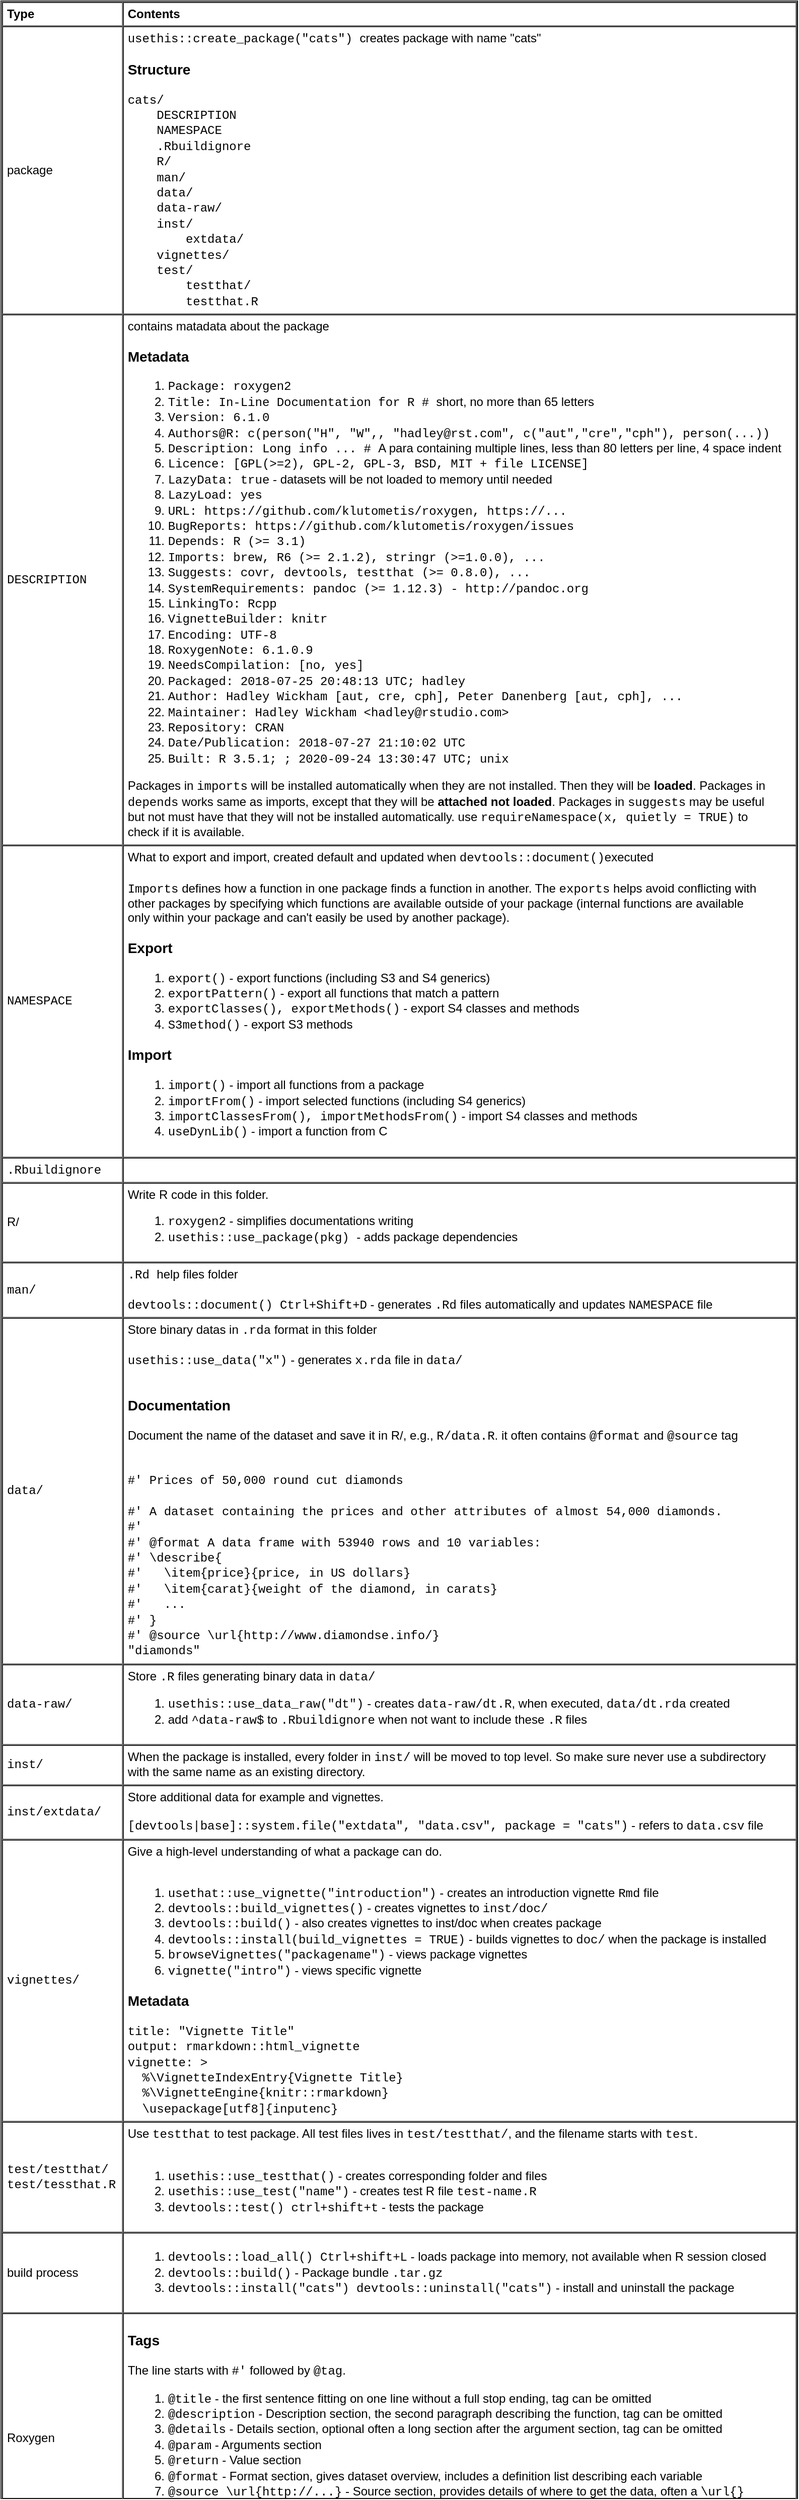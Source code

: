 <mxfile pages="5">
    <diagram id="9QImNMWZk1bcv_mXnH6E" name="Write-Package">
        <mxGraphModel dx="1210" dy="790" grid="0" gridSize="10" guides="1" tooltips="1" connect="1" arrows="1" fold="1" page="1" pageScale="1" pageWidth="827" pageHeight="1169" math="0" shadow="0">
            <root>
                <mxCell id="lQgNHgGrGewWendVLZnd-0"/>
                <mxCell id="lQgNHgGrGewWendVLZnd-1" parent="lQgNHgGrGewWendVLZnd-0"/>
                <mxCell id="3qcEMyLha4my2CrlZvu7-0" value="&lt;table cellpadding=&quot;4&quot; cellspacing=&quot;0&quot; border=&quot;1&quot; style=&quot;font-size: 1em ; width: 100% ; height: 100%&quot;&gt;&lt;tbody&gt;&lt;tr&gt;&lt;th&gt;Type&lt;/th&gt;&lt;th&gt;Contents&lt;/th&gt;&lt;/tr&gt;&lt;tr&gt;&lt;td&gt;package&lt;/td&gt;&lt;td&gt;&lt;font face=&quot;Courier New&quot;&gt;usethis::create_package(&quot;cats&quot;) &lt;/font&gt;creates package with name &quot;cats&quot;&lt;br&gt;&lt;h3&gt;Structure&lt;/h3&gt;&lt;font face=&quot;Courier New&quot;&gt;cats/&lt;/font&gt;&lt;br style=&quot;font-family: &amp;#34;courier new&amp;#34;&quot;&gt;&lt;span style=&quot;font-family: &amp;#34;courier new&amp;#34;&quot;&gt;&amp;nbsp; &amp;nbsp; DESCRIPTION&lt;/span&gt;&lt;br style=&quot;font-family: &amp;#34;courier new&amp;#34;&quot;&gt;&lt;span style=&quot;font-family: &amp;#34;courier new&amp;#34;&quot;&gt;&amp;nbsp; &amp;nbsp; NAMESPACE&lt;/span&gt;&lt;br style=&quot;font-family: &amp;#34;courier new&amp;#34;&quot;&gt;&lt;span style=&quot;font-family: &amp;#34;courier new&amp;#34;&quot;&gt;&amp;nbsp; &amp;nbsp; .Rbuildignore&lt;/span&gt;&lt;br style=&quot;font-family: &amp;#34;courier new&amp;#34;&quot;&gt;&lt;span style=&quot;font-family: &amp;#34;courier new&amp;#34;&quot;&gt;&amp;nbsp; &amp;nbsp; R/&lt;br&gt;&lt;/span&gt;&lt;span style=&quot;font-family: &amp;#34;courier new&amp;#34;&quot;&gt;&amp;nbsp; &amp;nbsp; man/&lt;/span&gt;&lt;font face=&quot;Courier New&quot;&gt;&lt;br&gt;&amp;nbsp; &amp;nbsp; data/&lt;br&gt;&amp;nbsp; &amp;nbsp; data-raw/&lt;br&gt;&amp;nbsp; &amp;nbsp; inst/&lt;br&gt;&amp;nbsp; &amp;nbsp; &amp;nbsp; &amp;nbsp; extdata/&lt;br&gt;&amp;nbsp; &amp;nbsp; vignettes/&lt;br&gt;&amp;nbsp; &amp;nbsp; test/&lt;br&gt;&amp;nbsp; &amp;nbsp; &amp;nbsp; &amp;nbsp; testthat/&lt;br&gt;&amp;nbsp; &amp;nbsp; &amp;nbsp; &amp;nbsp; testthat.R&lt;/font&gt;&lt;/td&gt;&lt;/tr&gt;&lt;tr&gt;&lt;td&gt;&lt;font face=&quot;Courier New&quot;&gt;DESCRIPTION&lt;/font&gt;&lt;/td&gt;&lt;td&gt;&lt;div&gt;&lt;span&gt;contains matadata about the package&lt;/span&gt;&lt;/div&gt;&lt;h3&gt;&lt;span&gt;Metadata&lt;/span&gt;&lt;/h3&gt;&lt;ol&gt;&lt;li&gt;&lt;font face=&quot;Courier New&quot;&gt;Package: roxygen2&lt;/font&gt;&lt;/li&gt;&lt;li&gt;&lt;font face=&quot;Courier New&quot;&gt;Title: In-Line Documentation for R # &lt;/font&gt;short, no more than 65 letters&lt;/li&gt;&lt;li&gt;&lt;font face=&quot;Courier New&quot;&gt;Version: 6.1.0&lt;/font&gt;&lt;/li&gt;&lt;li&gt;&lt;span style=&quot;font-size: 1em ; font-family: &amp;#34;courier new&amp;#34;&quot;&gt;Authors@R: c(person(&quot;H&quot;, &quot;W&quot;,, &quot;hadley@rst.com&quot;, c(&quot;aut&quot;,&quot;cre&quot;,&quot;cph&quot;), person(...))&lt;/span&gt;&lt;br&gt;&lt;/li&gt;&lt;li&gt;&lt;font face=&quot;Courier New&quot;&gt;Description: Long info ... # &lt;/font&gt;A para containing multiple lines, less than 80 letters per line, 4 space indent&lt;/li&gt;&lt;li&gt;&lt;font face=&quot;Courier New&quot;&gt;Licence: [GPL(&amp;gt;=2), GPL-2, GPL-3, BSD, MIT + file LICENSE]&lt;/font&gt;&lt;/li&gt;&lt;li&gt;&lt;font face=&quot;Courier New&quot;&gt;LazyData: true&lt;/font&gt; - datasets will be not loaded to memory until needed&lt;/li&gt;&lt;li&gt;&lt;span style=&quot;font-family: &amp;#34;courier new&amp;#34; ; font-size: 1em&quot;&gt;LazyLoad: yes&lt;/span&gt;&lt;br&gt;&lt;/li&gt;&lt;li&gt;&lt;font face=&quot;Courier New&quot;&gt;URL:&amp;nbsp;https://github.com/klutometis/roxygen, https://...&lt;/font&gt;&lt;/li&gt;&lt;li&gt;&lt;font face=&quot;Courier New&quot;&gt;BugReports:&amp;nbsp;https://github.com/klutometis/roxygen/issues&lt;/font&gt;&lt;/li&gt;&lt;li&gt;&lt;font face=&quot;Courier New&quot;&gt;Depends: R (&amp;gt;= 3.1)&lt;/font&gt;&lt;/li&gt;&lt;li&gt;&lt;font face=&quot;Courier New&quot;&gt;Imports: brew, R6 (&amp;gt;= 2.1.2), stringr (&amp;gt;=1.0.0), ...&lt;/font&gt;&lt;/li&gt;&lt;li&gt;&lt;font face=&quot;Courier New&quot;&gt;Suggests: covr, devtools, testthat (&amp;gt;= 0.8.0), ...&lt;/font&gt;&lt;/li&gt;&lt;li&gt;&lt;font face=&quot;Courier New&quot;&gt;SystemRequirements: pandoc (&amp;gt;= 1.12.3) - http://pandoc.org&lt;/font&gt;&lt;/li&gt;&lt;li&gt;&lt;font face=&quot;Courier New&quot;&gt;LinkingTo: Rcpp&lt;/font&gt;&lt;/li&gt;&lt;li&gt;&lt;font face=&quot;Courier New&quot;&gt;VignetteBuilder: knitr&lt;/font&gt;&lt;/li&gt;&lt;li&gt;&lt;font face=&quot;Courier New&quot;&gt;Encoding: UTF-8&lt;/font&gt;&lt;/li&gt;&lt;li&gt;&lt;font face=&quot;Courier New&quot;&gt;RoxygenNote: 6.1.0.9&lt;br&gt;&lt;/font&gt;&lt;/li&gt;&lt;li&gt;&lt;font face=&quot;Courier New&quot;&gt;NeedsCompilation: [no, yes]&lt;/font&gt;&lt;/li&gt;&lt;li&gt;&lt;font face=&quot;Courier New&quot;&gt;Packaged: 2018-07-25 20:48:13 UTC; hadley&lt;br&gt;&lt;/font&gt;&lt;/li&gt;&lt;li&gt;&lt;font face=&quot;Courier New&quot;&gt;Author: Hadley Wickham [aut, cre, cph], Peter Danenberg [aut, cph], ...&lt;/font&gt;&lt;/li&gt;&lt;li&gt;&lt;font face=&quot;Courier New&quot;&gt;Maintainer: Hadley Wickham &amp;lt;hadley@rstudio.com&amp;gt;&lt;/font&gt;&lt;/li&gt;&lt;li&gt;&lt;font face=&quot;Courier New&quot;&gt;Repository: CRAN&lt;/font&gt;&lt;/li&gt;&lt;li&gt;&lt;font face=&quot;Courier New&quot;&gt;Date/Publication: 2018-07-27 21:10:02 UTC&lt;/font&gt;&lt;/li&gt;&lt;li&gt;&lt;font face=&quot;Courier New&quot;&gt;Built: R 3.5.1; ; 2020-09-24 13:30:47 UTC; unix&lt;/font&gt;&lt;/li&gt;&lt;/ol&gt;&lt;div&gt;Packages in &lt;font face=&quot;Courier New&quot;&gt;imports&lt;/font&gt; will be installed automatically when they are not installed. Then they will be &lt;b&gt;loaded&lt;/b&gt;.&amp;nbsp;&lt;span style=&quot;font-size: 1em&quot;&gt;Packages in&lt;/span&gt;&lt;span style=&quot;font-size: 1em&quot;&gt;&amp;nbsp;&lt;/span&gt;&lt;/div&gt;&lt;div&gt;&lt;font face=&quot;Courier New&quot; style=&quot;font-size: 1em&quot;&gt;depends&lt;/font&gt;&lt;span style=&quot;font-size: 1em&quot;&gt;&amp;nbsp;works same as imports, except that they will be &lt;b&gt;attached&lt;/b&gt; &lt;b&gt;not loaded&lt;/b&gt;. Packages in &lt;font face=&quot;Courier New&quot;&gt;suggests&lt;/font&gt;&lt;/span&gt;&amp;nbsp;may be useful&amp;nbsp;&lt;/div&gt;&lt;div&gt;but not must have that they will not be installed automatically. use &lt;font face=&quot;Courier New&quot;&gt;requireNamespace(x, quietly = TRUE)&lt;/font&gt;&amp;nbsp;to&lt;/div&gt;&lt;div&gt;check if it is available.&lt;/div&gt;&lt;/td&gt;&lt;/tr&gt;&lt;tr&gt;&lt;td&gt;&lt;font face=&quot;Courier New&quot;&gt;NAMESPACE&lt;/font&gt;&lt;/td&gt;&lt;td&gt;What to export and import, created default and updated when&amp;nbsp;&lt;span style=&quot;font-family: &amp;#34;courier new&amp;#34;&quot;&gt;devtools::document()&lt;/span&gt;&lt;span&gt;executed&lt;/span&gt;&lt;br&gt;&lt;font face=&quot;Courier New&quot;&gt;&lt;br&gt;Imports&lt;/font&gt; defines how a function in one package finds a function in another. The &lt;font face=&quot;Courier New&quot;&gt;exports&lt;/font&gt; helps avoid conflicting with&lt;br&gt;other packages by specifying which functions are available outside of your package (internal functions are available &lt;br&gt;only within your package and can't easily be used by another package).&lt;br&gt;&lt;h3&gt;Export&lt;/h3&gt;&lt;ol&gt;&lt;li&gt;&lt;font face=&quot;Courier New&quot; style=&quot;font-family: &amp;#34;courier new&amp;#34;&quot;&gt;export()&lt;/font&gt; - export functions (including S3 and S4 generics)&lt;/li&gt;&lt;li&gt;&lt;font face=&quot;Courier New&quot; style=&quot;font-family: &amp;#34;courier new&amp;#34;&quot;&gt;exportPattern()&lt;/font&gt;&amp;nbsp;- export all functions that match a pattern&lt;/li&gt;&lt;li&gt;&lt;font face=&quot;Courier New&quot; style=&quot;font-family: &amp;#34;courier new&amp;#34;&quot;&gt;exportClasses(), exportMethods()&lt;/font&gt; - export S4 classes and methods&lt;/li&gt;&lt;li&gt;&lt;font face=&quot;Courier New&quot; style=&quot;font-family: &amp;#34;courier new&amp;#34;&quot;&gt;S3method()&lt;/font&gt; - export S3 methods&lt;/li&gt;&lt;/ol&gt;&lt;h3&gt;Import&lt;/h3&gt;&lt;ol&gt;&lt;li&gt;&lt;font face=&quot;Courier New&quot; style=&quot;font-family: &amp;#34;courier new&amp;#34;&quot;&gt;import()&lt;/font&gt; - import all functions from a package&lt;/li&gt;&lt;li&gt;&lt;font face=&quot;Courier New&quot; style=&quot;font-size: 1em&quot;&gt;importFrom()&lt;/font&gt;&lt;span style=&quot;font-size: 1em ; font-family: &amp;#34;helvetica&amp;#34;&quot;&gt; - import selected functions (including S4 generics)&lt;/span&gt;&lt;/li&gt;&lt;li&gt;&lt;font face=&quot;Courier New&quot; style=&quot;font-size: 1em&quot;&gt;importClassesFrom(), importMethodsFrom()&lt;/font&gt;&lt;span style=&quot;font-size: 1em ; font-family: &amp;#34;helvetica&amp;#34;&quot;&gt; - import S4 classes and methods&lt;/span&gt;&lt;/li&gt;&lt;li&gt;&lt;font face=&quot;Courier New&quot; style=&quot;font-size: 1em&quot;&gt;useDynLib()&lt;/font&gt;&lt;span style=&quot;font-size: 1em ; font-family: &amp;#34;helvetica&amp;#34;&quot;&gt; - import a function from C&lt;/span&gt;&lt;/li&gt;&lt;/ol&gt;&lt;/td&gt;&lt;/tr&gt;&lt;tr&gt;&lt;td&gt;&lt;font face=&quot;Courier New&quot;&gt;.Rbuildignore&lt;br&gt;&lt;/font&gt;&lt;/td&gt;&lt;td&gt;&lt;br&gt;&lt;/td&gt;&lt;/tr&gt;&lt;tr&gt;&lt;td&gt;R/&lt;/td&gt;&lt;td&gt;Write R code in this folder.&lt;br&gt;&lt;ol&gt;&lt;li&gt;&lt;span style=&quot;font-family: &amp;#34;courier new&amp;#34;&quot;&gt;roxygen2&lt;/span&gt;&amp;nbsp;- simplifies documentations writing&lt;/li&gt;&lt;li&gt;&lt;span style=&quot;font-family: &amp;#34;courier new&amp;#34;&quot;&gt;usethis::use_package(pkg) &lt;/span&gt;-&amp;nbsp;adds&amp;nbsp;package dependencies&lt;/li&gt;&lt;/ol&gt;&lt;/td&gt;&lt;/tr&gt;&lt;tr&gt;&lt;td&gt;&lt;font face=&quot;Courier New&quot;&gt;man/&lt;/font&gt;&lt;/td&gt;&lt;td&gt;&lt;font face=&quot;Courier New&quot; style=&quot;text-align: center&quot;&gt;.Rd&amp;nbsp;&lt;/font&gt;&lt;font style=&quot;text-align: center&quot;&gt;help&amp;nbsp;&lt;/font&gt;&lt;font style=&quot;text-align: center&quot;&gt;files folder&lt;br&gt;&lt;/font&gt;&lt;br&gt;&lt;span style=&quot;font-family: &amp;#34;courier new&amp;#34;&quot;&gt;devtools::document() Ctrl+Shift+D&lt;/span&gt; - generates &lt;font face=&quot;Courier New&quot;&gt;.Rd&lt;/font&gt; files automatically and updates &lt;font face=&quot;Courier New&quot;&gt;NAMESPACE&lt;/font&gt; file&lt;br&gt;&lt;/td&gt;&lt;/tr&gt;&lt;tr&gt;&lt;td&gt;&lt;font face=&quot;Courier New&quot;&gt;data/&lt;/font&gt;&lt;/td&gt;&lt;td&gt;Store binary datas in&amp;nbsp;&lt;font face=&quot;Courier New&quot;&gt;.rda&lt;/font&gt;&amp;nbsp;format in this folder&lt;br&gt;&lt;br&gt;&lt;font face=&quot;Courier New&quot;&gt;usethis::use_data(&quot;x&quot;)&lt;/font&gt; - generates &lt;font face=&quot;Courier New&quot;&gt;x.rda&lt;/font&gt; file in &lt;font face=&quot;Courier New&quot;&gt;data/&lt;br&gt;&lt;/font&gt;&lt;br&gt;&lt;h3&gt;Documentation&lt;/h3&gt;&lt;div&gt;Document the name of the dataset and save it in R/, e.g., &lt;font face=&quot;Courier New&quot;&gt;R/data.R&lt;/font&gt;. it often contains &lt;font face=&quot;Courier New&quot;&gt;@format&lt;/font&gt; and &lt;font face=&quot;Courier New&quot;&gt;@source&lt;/font&gt; tag&lt;/div&gt;&lt;div&gt;&lt;br&gt;&lt;/div&gt;&lt;div&gt;&lt;br&gt;&lt;/div&gt;&lt;div&gt;&lt;font face=&quot;Courier New&quot;&gt;#' Prices of 50,000 round cut diamonds&lt;/font&gt;&lt;/div&gt;&lt;div&gt;&lt;font face=&quot;Courier New&quot;&gt;&lt;br&gt;&lt;/font&gt;&lt;/div&gt;&lt;div&gt;&lt;font face=&quot;Courier New&quot;&gt;#' A dataset containing the prices and other attributes of almost 54,000 diamonds.&lt;/font&gt;&lt;/div&gt;&lt;div&gt;&lt;font face=&quot;Courier New&quot;&gt;#'&lt;/font&gt;&lt;/div&gt;&lt;div&gt;&lt;font face=&quot;Courier New&quot;&gt;#' @format A data frame with 53940 rows and 10 variables:&lt;/font&gt;&lt;/div&gt;&lt;div&gt;&lt;font face=&quot;Courier New&quot;&gt;#' \describe{&lt;/font&gt;&lt;/div&gt;&lt;div&gt;&lt;font face=&quot;Courier New&quot;&gt;#'&amp;nbsp; &amp;nbsp;\item{price}{price, in US dollars}&lt;/font&gt;&lt;/div&gt;&lt;div&gt;&lt;font face=&quot;Courier New&quot;&gt;#'&amp;nbsp; &amp;nbsp;\item{carat}{weight of the diamond, in carats}&lt;/font&gt;&lt;/div&gt;&lt;div&gt;&lt;font face=&quot;Courier New&quot;&gt;#'&amp;nbsp; &amp;nbsp;...&lt;/font&gt;&lt;/div&gt;&lt;div&gt;&lt;font face=&quot;Courier New&quot;&gt;#' }&lt;/font&gt;&lt;/div&gt;&lt;div&gt;&lt;font face=&quot;Courier New&quot;&gt;#' @source \url{http://www.diamondse.info/}&lt;br&gt;&lt;/font&gt;&lt;/div&gt;&lt;div&gt;&lt;font face=&quot;Courier New&quot;&gt;&quot;&lt;/font&gt;&lt;span style=&quot;font-family: &amp;#34;courier new&amp;#34;&quot;&gt;diamonds&lt;/span&gt;&lt;font face=&quot;Courier New&quot;&gt;&quot;&lt;/font&gt;&lt;/div&gt;&lt;/td&gt;&lt;/tr&gt;&lt;tr&gt;&lt;td&gt;&lt;font face=&quot;Courier New&quot;&gt;data-raw/&lt;/font&gt;&lt;/td&gt;&lt;td&gt;Store&amp;nbsp;&lt;font face=&quot;Courier New&quot;&gt;.R&lt;/font&gt;&amp;nbsp;files generating binary data in&amp;nbsp;&lt;font face=&quot;Courier New&quot;&gt;data/&lt;/font&gt;&lt;br&gt;&lt;ol&gt;&lt;li&gt;&lt;font face=&quot;Courier New&quot;&gt;usethis::use_data_raw(&quot;dt&quot;)&lt;/font&gt;&amp;nbsp;- creates&amp;nbsp;&lt;font face=&quot;Courier New&quot;&gt;data-raw/dt.R&lt;/font&gt;,&amp;nbsp;when executed,&amp;nbsp;&lt;font face=&quot;Courier New&quot;&gt;data/dt.rda&lt;/font&gt;&amp;nbsp;created&lt;/li&gt;&lt;li&gt;add&amp;nbsp;&lt;font face=&quot;Courier New&quot;&gt;^data-raw$&lt;/font&gt;&amp;nbsp;to&amp;nbsp;&lt;font face=&quot;Courier New&quot;&gt;.Rbuildignore&lt;/font&gt;&amp;nbsp;when not want to include these&amp;nbsp;&lt;font face=&quot;Courier New&quot;&gt;.R&lt;/font&gt;&amp;nbsp;files&lt;/li&gt;&lt;/ol&gt;&lt;/td&gt;&lt;/tr&gt;&lt;tr&gt;&lt;td&gt;&lt;font face=&quot;Courier New&quot;&gt;inst/&lt;/font&gt;&lt;/td&gt;&lt;td&gt;When the package is installed, every folder in &lt;font face=&quot;Courier New&quot;&gt;inst/&lt;/font&gt; will be moved to top level. So make sure never use a subdirectory&lt;br&gt;with the&amp;nbsp;same name as an existing directory.&lt;/td&gt;&lt;/tr&gt;&lt;tr&gt;&lt;td&gt;&lt;font face=&quot;Courier New&quot;&gt;inst/extdata/&lt;/font&gt;&lt;/td&gt;&lt;td&gt;Store additional data for example and vignettes.&lt;br&gt;&lt;br&gt;&lt;font face=&quot;Courier New&quot;&gt;[devtools|base]::system.file(&quot;extdata&quot;, &quot;data.csv&quot;, package = &quot;cats&quot;)&lt;/font&gt; - refers to&amp;nbsp;&lt;font face=&quot;Courier New&quot;&gt;data.csv&lt;/font&gt; file&lt;br&gt;&lt;/td&gt;&lt;/tr&gt;&lt;tr&gt;&lt;td&gt;&lt;span style=&quot;font-family: &amp;#34;courier new&amp;#34;&quot;&gt;vignettes/&lt;/span&gt;&lt;br&gt;&lt;/td&gt;&lt;td&gt;Give a high-level understanding of what a package can do.&lt;br&gt;&lt;br&gt;&lt;ol&gt;&lt;li&gt;&lt;font face=&quot;Courier New&quot;&gt;usethat::use_vignette(&quot;introduction&quot;)&lt;/font&gt; - creates an introduction vignette &lt;font face=&quot;Courier New&quot;&gt;Rmd&lt;/font&gt; file&lt;/li&gt;&lt;li&gt;&lt;font face=&quot;Courier New&quot;&gt;devtools::build_vignettes()&lt;/font&gt; - creates vignettes to &lt;font face=&quot;Courier New&quot;&gt;inst/doc/&lt;/font&gt;&lt;/li&gt;&lt;li&gt;&lt;font face=&quot;Courier New&quot;&gt;devtools::build()&lt;/font&gt; - also creates vignettes to inst/doc when creates package&lt;/li&gt;&lt;li&gt;&lt;font face=&quot;Courier New&quot;&gt;devtools::install(build_vignettes = TRUE)&lt;/font&gt; - builds vignettes to &lt;font face=&quot;Courier New&quot;&gt;doc/&lt;/font&gt; when the package is installed&lt;/li&gt;&lt;li&gt;&lt;font face=&quot;Courier New&quot;&gt;browseVignettes(&quot;packagename&quot;)&lt;/font&gt; - views package vignettes&lt;/li&gt;&lt;li&gt;&lt;font face=&quot;Courier New&quot;&gt;vignette(&quot;intro&quot;)&lt;/font&gt; - views specific vignette&lt;/li&gt;&lt;/ol&gt;&lt;h3&gt;Metadata&lt;/h3&gt;&lt;font face=&quot;Courier New&quot;&gt;title: &quot;Vignette Title&quot;&lt;br&gt;output: rmarkdown::html_vignette &lt;br&gt;vignette: &amp;gt;&lt;br&gt;&amp;nbsp; %\VignetteIndexEntry{Vignette Title}&lt;br&gt;&amp;nbsp; %\VignetteEngine{knitr::rmarkdown}&lt;br&gt;&amp;nbsp; \usepackage[utf8]{inputenc}&lt;/font&gt;&lt;br&gt;&lt;/td&gt;&lt;/tr&gt;&lt;tr&gt;&lt;td&gt;&lt;font face=&quot;Courier New&quot;&gt;test/testthat/&lt;br&gt;test/tessthat.R&lt;/font&gt;&lt;/td&gt;&lt;td&gt;Use &lt;font face=&quot;Courier New&quot;&gt;testthat&lt;/font&gt; to test package. All test files lives in &lt;font face=&quot;Courier New&quot;&gt;test/testthat/&lt;/font&gt;, and the filename starts with &lt;font face=&quot;Courier New&quot;&gt;test&lt;/font&gt;.&lt;br&gt;&lt;br&gt;&lt;ol&gt;&lt;li&gt;&lt;font face=&quot;Courier New&quot;&gt;usethis::use_testthat()&lt;/font&gt; - creates corresponding folder and files&lt;/li&gt;&lt;li&gt;&lt;font face=&quot;Courier New&quot;&gt;usethis::use_test(&quot;name&quot;)&lt;/font&gt; - creates test R file &lt;font face=&quot;Courier New&quot;&gt;test-name.R&lt;/font&gt;&lt;/li&gt;&lt;li&gt;&lt;font face=&quot;Courier New&quot;&gt;devtools::test() ctrl+shift+t&lt;/font&gt; - tests the package&lt;/li&gt;&lt;/ol&gt;&lt;/td&gt;&lt;/tr&gt;&lt;tr&gt;&lt;td&gt;build process&lt;/td&gt;&lt;td&gt;&lt;ol&gt;&lt;li&gt;&lt;font face=&quot;Courier New&quot; style=&quot;text-align: center&quot;&gt;devtools::load_all() Ctrl+shift+L&lt;/font&gt;&lt;font style=&quot;text-align: center&quot;&gt; - loads p&lt;/font&gt;ackage into memory, not available when R session closed&lt;/li&gt;&lt;li&gt;&lt;font face=&quot;Courier New&quot; style=&quot;text-align: center&quot;&gt;devtools::build()&lt;/font&gt;&lt;font style=&quot;text-align: center&quot;&gt; -&amp;nbsp;&lt;/font&gt;Package bundle&amp;nbsp;&lt;font face=&quot;Courier New&quot; style=&quot;text-align: center&quot;&gt;.tar.gz&lt;/font&gt;&lt;/li&gt;&lt;li&gt;&lt;font face=&quot;Courier New&quot; style=&quot;text-align: center&quot;&gt;devtools::install(&quot;cats&quot;) devtools::uninstall(&quot;cats&quot;)&lt;/font&gt;&lt;font style=&quot;text-align: center&quot;&gt; - install and uninstall the package&lt;/font&gt;&lt;/li&gt;&lt;/ol&gt;&lt;/td&gt;&lt;/tr&gt;&lt;tr&gt;&lt;td&gt;Roxygen&lt;/td&gt;&lt;td&gt;&lt;h3&gt;Tags&lt;/h3&gt;&lt;div&gt;The line starts with &lt;font face=&quot;Courier New&quot;&gt;#'&lt;/font&gt; followed by &lt;font face=&quot;Courier New&quot;&gt;@tag&lt;/font&gt;.&lt;/div&gt;&lt;ol&gt;&lt;li&gt;&lt;font face=&quot;Courier New&quot;&gt;@title&lt;/font&gt; - the first sentence fitting on one line without a full stop ending, tag can be omitted&lt;/li&gt;&lt;li&gt;&lt;font face=&quot;Courier New&quot;&gt;@description&lt;/font&gt; - Description section, the second paragraph describing the function, tag can be omitted&lt;/li&gt;&lt;li&gt;&lt;font face=&quot;Courier New&quot;&gt;@details&lt;/font&gt; - Details section, optional often a long section after the argument section, tag can be omitted&lt;/li&gt;&lt;li&gt;&lt;font face=&quot;Courier New&quot;&gt;@param&lt;/font&gt; - Arguments section&lt;/li&gt;&lt;li&gt;&lt;font face=&quot;Courier New&quot;&gt;@return&lt;/font&gt; - Value section&lt;/li&gt;&lt;li&gt;&lt;font face=&quot;Courier New&quot;&gt;@format&lt;/font&gt; - Format section, gives dataset overview, includes a definition list describing each variable&lt;/li&gt;&lt;li&gt;&lt;font face=&quot;Courier New&quot;&gt;@source \url{http://...}&lt;/font&gt; - Source section,&amp;nbsp;provides details of where to get the data, often a &lt;font face=&quot;Courier New&quot;&gt;\url{}&lt;/font&gt;&lt;/li&gt;&lt;li&gt;&lt;font face=&quot;Courier New&quot;&gt;@importFrom brio readLines writeLines&lt;br&gt;&lt;/font&gt;&lt;/li&gt;&lt;li&gt;&lt;font face=&quot;Courier New&quot;&gt;@examples&lt;/font&gt;&lt;/li&gt;&lt;li&gt;&lt;font face=&quot;Courier New&quot;&gt;@export&lt;/font&gt; - update&amp;nbsp;&lt;font face=&quot;Courier New&quot;&gt;NAMESPACE&lt;/font&gt; file&lt;/li&gt;&lt;/ol&gt;&lt;/td&gt;&lt;/tr&gt;&lt;/tbody&gt;&lt;/table&gt; " style="verticalAlign=top;align=left;overflow=fill;fontSize=12;fontFamily=Helvetica;html=1" parent="lQgNHgGrGewWendVLZnd-1" vertex="1">
                    <mxGeometry x="11" y="8" width="791" height="2479" as="geometry"/>
                </mxCell>
                <mxCell id="rgyHpt2T70JYm0VFmEKd-1" value="" style="edgeStyle=orthogonalEdgeStyle;rounded=0;orthogonalLoop=1;jettySize=auto;html=1;" parent="lQgNHgGrGewWendVLZnd-1" edge="1">
                    <mxGeometry relative="1" as="geometry">
                        <mxPoint x="176.5" y="314" as="sourcePoint"/>
                    </mxGeometry>
                </mxCell>
                <mxCell id="Dkxw5LJxAjpuDGVzjxI7-1" value="" style="edgeStyle=orthogonalEdgeStyle;rounded=0;orthogonalLoop=1;jettySize=auto;html=1;" parent="lQgNHgGrGewWendVLZnd-1" edge="1">
                    <mxGeometry relative="1" as="geometry">
                        <mxPoint x="176.5" y="399" as="sourcePoint"/>
                    </mxGeometry>
                </mxCell>
                <mxCell id="anJ-lGI2h2znFpqZDuKq-13" value="" style="edgeStyle=orthogonalEdgeStyle;rounded=0;orthogonalLoop=1;jettySize=auto;html=1;curved=1;entryX=0;entryY=0.5;entryDx=0;entryDy=0;exitX=1;exitY=0.5;exitDx=0;exitDy=0;" parent="lQgNHgGrGewWendVLZnd-1" edge="1">
                    <mxGeometry relative="1" as="geometry">
                        <mxPoint x="577" y="165" as="sourcePoint"/>
                    </mxGeometry>
                </mxCell>
            </root>
        </mxGraphModel>
    </diagram>
    <diagram id="85oTd-9OAQ14X6jp3VWs" name="mlr3">
        <mxGraphModel dx="1210" dy="790" grid="0" gridSize="10" guides="1" tooltips="1" connect="1" arrows="1" fold="1" page="1" pageScale="1" pageWidth="827" pageHeight="1169" math="0" shadow="0">
            <root>
                <mxCell id="S7HSzU4nviUU97glNN03-0"/>
                <mxCell id="S7HSzU4nviUU97glNN03-1" parent="S7HSzU4nviUU97glNN03-0"/>
                <mxCell id="S7HSzU4nviUU97glNN03-12" value="&lt;table cellpadding=&quot;12&quot; cellspacing=&quot;0&quot; border=&quot;1&quot; style=&quot;font-size: 1em ; width: 100% ; height: 100%&quot;&gt;&lt;tbody&gt;&lt;tr&gt;&lt;th&gt;Type&lt;/th&gt;&lt;th&gt;Content&lt;/th&gt;&lt;/tr&gt;&lt;tr&gt;&lt;td&gt;Machine Learning&lt;/td&gt;&lt;td&gt;&lt;h3&gt;Supervised&lt;/h3&gt;&lt;ol&gt;&lt;li&gt;Regression&lt;/li&gt;&lt;li&gt;Classification&lt;/li&gt;&lt;li&gt;Survival Analysis&lt;/li&gt;&lt;/ol&gt;&lt;h3&gt;Unsupervised&lt;/h3&gt;&lt;div&gt;&lt;h3&gt;Common Algorithms&lt;/h3&gt;&lt;ol&gt;&lt;li&gt;(penalized) linear and logistic regression&lt;/li&gt;&lt;li&gt;K-Nearest Neighbors Regression and Classification&lt;/li&gt;&lt;li&gt;&lt;span style=&quot;font-size: 1em&quot;&gt;Linear and Quadratic Discriminant Analysis&lt;/span&gt;&lt;br&gt;&lt;/li&gt;&lt;li&gt;Naive Bayes&lt;/li&gt;&lt;li&gt;Regression and Classification Trees&lt;/li&gt;&lt;li&gt;Random Regression Forests and Random Classification Forests&lt;/li&gt;&lt;li&gt;Support-Vector Machines&lt;/li&gt;&lt;li&gt;Gradient Boosting&lt;/li&gt;&lt;/ol&gt;&lt;/div&gt;&lt;/td&gt;&lt;/tr&gt;&lt;tr&gt;&lt;td&gt;&lt;span style=&quot;font-size: 1em&quot;&gt;Steps&lt;/span&gt;&lt;br&gt;&lt;/td&gt;&lt;td&gt;&lt;ol&gt;&lt;li&gt;Preprocessing&lt;/li&gt;&lt;li&gt;Task&lt;/li&gt;&lt;li&gt;Learner&lt;/li&gt;&lt;li&gt;Train-Test-Evaluation (Model, Prediction, Measure)&lt;/li&gt;&lt;li&gt;Hyperparameter Tuning&lt;/li&gt;&lt;li&gt;Feature selection (Filtering&lt;/li&gt;&lt;li&gt;Ensemble&lt;/li&gt;&lt;li&gt;Resamping&lt;/li&gt;&lt;li&gt;Banchmarking&lt;/li&gt;&lt;li&gt;Pipelines&lt;/li&gt;&lt;li&gt;Visualization&lt;/li&gt;&lt;li&gt;Parallelization&lt;/li&gt;&lt;/ol&gt;&lt;/td&gt;&lt;/tr&gt;&lt;tr&gt;&lt;td&gt;Tasks&lt;/td&gt;&lt;td&gt;&lt;p&gt;Tasks are objects that contain the data and additional meta-data for a machine learning problem.&lt;/p&gt;&lt;p&gt;Predefined Tasks&lt;/p&gt;&lt;p&gt;&lt;/p&gt;&lt;ol&gt;&lt;li&gt;&lt;font face=&quot;Courier New&quot;&gt;mlr3::mlr_tasks()&lt;/font&gt;&lt;/li&gt;&lt;li&gt;&lt;font face=&quot;Courier New&quot;&gt;mlr3::tsk()&lt;/font&gt;&lt;/li&gt;&lt;/ol&gt;&lt;p&gt;&lt;/p&gt;&lt;h3&gt;Supervised&lt;/h3&gt;&lt;ol&gt;&lt;li&gt;&lt;font face=&quot;Courier New&quot;&gt;mlr3::TaskClassif()&lt;/font&gt;&lt;/li&gt;&lt;li&gt;&lt;font face=&quot;Courier New&quot;&gt;mlr3::TaskRegr()&lt;/font&gt;&lt;/li&gt;&lt;li&gt;&lt;font face=&quot;Courier New&quot;&gt;mlr3::TaskSurv()&lt;/font&gt;&lt;/li&gt;&lt;li&gt;&lt;font face=&quot;Courier New&quot;&gt;mlr3::TaskOrdinal()&lt;/font&gt;&lt;/li&gt;&lt;/ol&gt;&lt;/td&gt;&lt;/tr&gt;&lt;tr&gt;&lt;td&gt;Learner&lt;/td&gt;&lt;td&gt;A unified interface to many machine learning algorithms in R.&lt;h3&gt;Predefined Learners&lt;/h3&gt;&lt;div&gt;&lt;ol&gt;&lt;li&gt;&lt;font face=&quot;Courier New&quot;&gt;mlr3:mlr_learners&lt;/font&gt;&lt;/li&gt;&lt;/ol&gt;&lt;h3&gt;Learner&lt;/h3&gt;&lt;/div&gt;&lt;div&gt;&lt;ol&gt;&lt;li&gt;&lt;font face=&quot;Courier New&quot;&gt;mlr3::lrn()&lt;/font&gt;&lt;/li&gt;&lt;/ol&gt;&lt;/div&gt;&lt;/td&gt;&lt;/tr&gt;&lt;tr&gt;&lt;td&gt;Hyperparameters&lt;br&gt;&lt;/td&gt;&lt;td&gt;&lt;ol&gt;&lt;li&gt;&lt;font face=&quot;Courier New&quot;&gt;learner$param_set&lt;/font&gt;&amp;nbsp;- hyperparameter sets&lt;/li&gt;&lt;li&gt;&lt;font face=&quot;Courier New&quot;&gt;learner$param_set$values &amp;lt;-&amp;nbsp; ...&lt;/font&gt;&amp;nbsp;- gets or overwrites hyperparameter values&lt;/li&gt;&lt;li&gt;&lt;font face=&quot;Courier New&quot;&gt;learner$param_set$values &amp;lt;- mlrmisc::insert_named(...)&lt;/font&gt;&amp;nbsp;- updates hyperparameters&lt;/li&gt;&lt;/ol&gt;&lt;/td&gt;&lt;/tr&gt;&lt;tr&gt;&lt;td&gt;Train-Test-Evaluation&lt;br&gt;&lt;/td&gt;&lt;td&gt;&lt;h3&gt;Train and Test Set&lt;/h3&gt;&lt;font face=&quot;Courier New&quot;&gt;train_set &amp;lt;- sample(task$nrow, 0.8 * task$nrow)&lt;/font&gt;&lt;br&gt;&lt;font face=&quot;Courier New&quot;&gt;test_set &amp;lt;- setdiff(seq_len(task$nrow), train_set)&lt;/font&gt;&lt;br&gt;&lt;h3&gt;Prediction Type&lt;/h3&gt;&lt;div&gt;&lt;font face=&quot;Courier New&quot;&gt;learner$predict_type &amp;lt;- [&quot;response&quot;&amp;lt;d&amp;gt;, &quot;prob&quot;]&amp;nbsp;&lt;/font&gt;&lt;/div&gt;&lt;h3&gt;Training&lt;/h3&gt;&lt;div&gt;&lt;font face=&quot;Courier New&quot;&gt;learn$train(task, row_ids = train_set)&lt;/font&gt;&lt;/div&gt;&lt;h3&gt;Prediction&lt;/h3&gt;&lt;div&gt;&lt;font face=&quot;Courier New&quot;&gt;prediction &amp;lt;- learn$predict(task, row_ids = test-set)&lt;/font&gt;&lt;/div&gt;&lt;div&gt;&lt;font face=&quot;Courier New&quot;&gt;prediction$response&lt;/font&gt;&lt;/div&gt;&lt;div&gt;&lt;font face=&quot;Courier New&quot;&gt;prediction$truth&lt;/font&gt;&lt;/div&gt;&lt;div&gt;&lt;font face=&quot;Courier New&quot;&gt;prediction$prob&lt;/font&gt;&lt;/div&gt;&lt;div&gt;&lt;font face=&quot;Courier New&quot;&gt;prediction$confusion&lt;/font&gt;&lt;/div&gt;&lt;h3&gt;Plotting&lt;/h3&gt;&lt;div&gt;&lt;font face=&quot;Courier New&quot;&gt;mlr3viz::autoplot(prediction)&lt;/font&gt;&lt;/div&gt;&lt;div&gt;&lt;span style=&quot;font-family: &amp;#34;courier new&amp;#34;&quot;&gt;# &lt;/span&gt;roc need&amp;nbsp;&lt;span style=&quot;font-size: 1em&quot;&gt;precrec package and set&amp;nbsp;&lt;font face=&quot;Courier New&quot;&gt;predict_type = &quot;prob&quot;&lt;/font&gt;&lt;/span&gt;&lt;font face=&quot;Courier New&quot;&gt;&lt;br&gt;&lt;/font&gt;&lt;/div&gt;&lt;div&gt;&lt;span style=&quot;font-family: &amp;#34;courier new&amp;#34;&quot;&gt;mlr3viz::autoplot(prediction, type = &quot;roc&quot;)&lt;/span&gt;&lt;font face=&quot;Courier New&quot;&gt;&lt;br&gt;&lt;/font&gt;&lt;/div&gt;&lt;/td&gt;&lt;/tr&gt;&lt;tr&gt;&lt;td&gt;Measure&lt;/td&gt;&lt;td&gt;Peformance assessment.&lt;br&gt;&lt;h3&gt;Predefined Measures&lt;/h3&gt;&lt;div&gt;&lt;font face=&quot;Courier New&quot;&gt;mlr3::mlr_measures&lt;/font&gt;&lt;/div&gt;&lt;div&gt;&lt;font face=&quot;Courier New&quot;&gt;mlr3::msr()&lt;/font&gt;&lt;/div&gt;&lt;h3&gt;Measures&lt;/h3&gt;&lt;div&gt;&lt;ol&gt;&lt;li&gt;&lt;font face=&quot;Courier New&quot;&gt;classif.acc&lt;/font&gt; - classification accuracy&lt;/li&gt;&lt;li&gt;&lt;font face=&quot;Courier New&quot;&gt;classif.ce&lt;/font&gt; - classification error&lt;/li&gt;&lt;li&gt;classif.auc - area under the ROC curve&lt;/li&gt;&lt;li&gt;&lt;font face=&quot;Courier New&quot;&gt;regr.mse&lt;/font&gt; - mean square error&lt;/li&gt;&lt;/ol&gt;&lt;/div&gt;&lt;div&gt;&lt;font face=&quot;Courier New&quot;&gt;measure &amp;lt;- msr(&quot;classif.acc&quot;)&lt;/font&gt;&lt;/div&gt;&lt;div&gt;&lt;font face=&quot;Courier New&quot;&gt;prediction$score(measure)&lt;/font&gt;&lt;/div&gt;&lt;/td&gt;&lt;/tr&gt;&lt;tr&gt;&lt;td&gt;Resampling&lt;/td&gt;&lt;td&gt;Resampling strategies are usually used to assess the performance of a learning algorithm.&lt;br&gt;&lt;h3&gt;Predefined Resampling&lt;/h3&gt;&lt;div&gt;&lt;font face=&quot;Courier New&quot;&gt;mlr3::mlr_resampling&lt;/font&gt;&lt;/div&gt;&lt;div&gt;&lt;font face=&quot;Courier New&quot;&gt;resamping &amp;lt;- mlr3::rsmp(&quot;holdout&quot;)&lt;/font&gt;&lt;/div&gt;&lt;div&gt;&lt;font face=&quot;Courier New&quot;&gt;rsmp(&quot;holdout&quot;, ratio = 0.8)&lt;/font&gt;&lt;/div&gt;&lt;div&gt;&lt;font face=&quot;Courier New&quot;&gt;resamping$param_set$values &amp;lt;- list(ratio = .8)&lt;/font&gt;&lt;/div&gt;&lt;div&gt;&lt;font face=&quot;Courier New&quot;&gt;resmpling$instantiate(task)&lt;/font&gt;&lt;/div&gt;&lt;div&gt;&lt;font face=&quot;Courier New&quot;&gt;resampling$train_set(1)&lt;/font&gt;&lt;/div&gt;&lt;div&gt;&lt;font face=&quot;Courier New&quot;&gt;resmapling$test_set(1)&lt;/font&gt;&lt;/div&gt;&lt;div&gt;&lt;ol&gt;&lt;li&gt;&lt;font face=&quot;Courier New&quot;&gt;holdout&lt;/font&gt;&lt;/li&gt;&lt;li&gt;&lt;font face=&quot;Courier New&quot;&gt;loo&lt;/font&gt; - leave one out cross validation&lt;/li&gt;&lt;li&gt;&lt;font face=&quot;Courier New&quot;&gt;cv&lt;/font&gt; - cross validation&lt;/li&gt;&lt;li&gt;&lt;font face=&quot;Courier New&quot;&gt;repeated_cv&lt;/font&gt; - repeated cross validation&lt;/li&gt;&lt;li&gt;&lt;font face=&quot;Courier New&quot;&gt;boostrap&lt;/font&gt; - boostrapping&lt;/li&gt;&lt;li&gt;&lt;font face=&quot;Courier New&quot;&gt;subsamping&lt;/font&gt;&lt;/li&gt;&lt;li&gt;&lt;font face=&quot;Courier New&quot;&gt;insample&lt;/font&gt; - in-sample resampling&lt;/li&gt;&lt;li&gt;&lt;font face=&quot;Courier New&quot;&gt;custom&lt;/font&gt; - custom resampling&lt;/li&gt;&lt;/ol&gt;&lt;h3&gt;Example&lt;/h3&gt;&lt;/div&gt;&lt;div&gt;&lt;font face=&quot;Courier New&quot;&gt;task &amp;lt;- tsk(&quot;pima&quot;)&lt;/font&gt;&lt;/div&gt;&lt;div&gt;&lt;font face=&quot;Courier New&quot;&gt;learner &amp;lt;- lrn(&quot;classif.rpart&quot;, maxdepth = 3, predict_type = &quot;prob&quot;)&lt;/font&gt;&lt;/div&gt;&lt;div&gt;&lt;font face=&quot;Courier New&quot;&gt;resampling &amp;lt;- rsmp(&quot;cv&quot;, folds = 3L)&lt;/font&gt;&lt;/div&gt;&lt;div&gt;&lt;font face=&quot;Courier New&quot;&gt;rr &amp;lt;- resampling(task, learner, resampling, store_models = TRUE)&lt;/font&gt;&lt;/div&gt;&lt;div&gt;&lt;font face=&quot;Courier New&quot;&gt;rr$score(msr(&quot;classif.ce&quot;))&lt;/font&gt;&lt;/div&gt;&lt;div&gt;&lt;font face=&quot;Courier New&quot;&gt;rr$aggregate(msr(&quot;classif.ce&quot;))&lt;/font&gt;&lt;/div&gt;&lt;div&gt;&lt;font face=&quot;Courier New&quot;&gt;rr$ressmpling&lt;/font&gt;&lt;/div&gt;&lt;div&gt;&lt;font face=&quot;Courier New&quot;&gt;rr$prediction()&lt;/font&gt;&lt;/div&gt;&lt;/td&gt;&lt;/tr&gt;&lt;tr&gt;&lt;td&gt;Benchmarking&lt;/td&gt;&lt;td&gt;Benchmark compares&amp;nbsp;the performance of different learners on multiple tasks and/or different resampling schemes.&lt;br&gt;&lt;br&gt;&lt;font face=&quot;Courier New&quot;&gt;design &amp;lt;- benchmark_grid(&lt;br&gt;&amp;nbsp; &amp;nbsp; tasks = tsk(&quot;iris&quot;),&lt;br&gt;&amp;nbsp; &amp;nbsp; learners = list(lrn(&quot;classif.rpart&quot;), lrn(&quot;classif.featureless&quot;)),&lt;br&gt;&amp;nbsp; &amp;nbsp; resamplings = rsmp(&quot;holdout&quot;)&lt;br&gt;)&lt;br&gt;bmr &amp;lt;- benchmark(design)&lt;br&gt;measures &amp;lt;- list(&lt;br&gt;&amp;nbsp; &amp;nbsp; msr(&quot;classif.auc&quot;, id = &quot;auc_train&quot;, predict_sets = &quot;train&quot;,&lt;br&gt;&amp;nbsp; &amp;nbsp; msr(&quot;classif.auc&quot;, id = &quot;auc_test&quot;&lt;br&gt;)&lt;br&gt;bmr$aggregate(measures)&lt;/font&gt;&lt;/td&gt;&lt;/tr&gt;&lt;/tbody&gt;&lt;/table&gt; " style="verticalAlign=top;align=left;overflow=fill;fontSize=12;fontFamily=Helvetica;html=1;fillColor=none;" parent="S7HSzU4nviUU97glNN03-1" vertex="1">
                    <mxGeometry x="14" y="14" width="784" height="2827" as="geometry"/>
                </mxCell>
            </root>
        </mxGraphModel>
    </diagram>
</mxfile>
